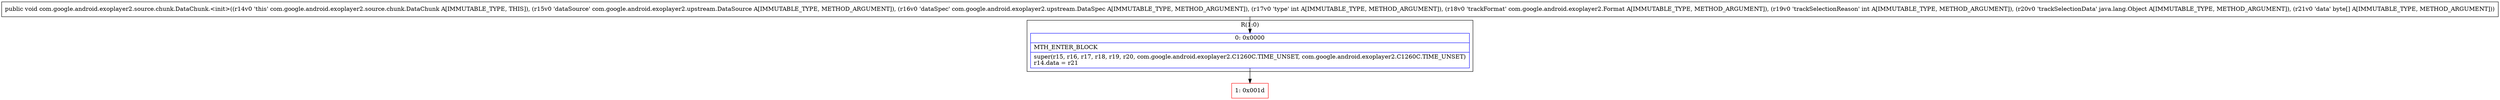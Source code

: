 digraph "CFG forcom.google.android.exoplayer2.source.chunk.DataChunk.\<init\>(Lcom\/google\/android\/exoplayer2\/upstream\/DataSource;Lcom\/google\/android\/exoplayer2\/upstream\/DataSpec;ILcom\/google\/android\/exoplayer2\/Format;ILjava\/lang\/Object;[B)V" {
subgraph cluster_Region_1968525656 {
label = "R(1:0)";
node [shape=record,color=blue];
Node_0 [shape=record,label="{0\:\ 0x0000|MTH_ENTER_BLOCK\l|super(r15, r16, r17, r18, r19, r20, com.google.android.exoplayer2.C1260C.TIME_UNSET, com.google.android.exoplayer2.C1260C.TIME_UNSET)\lr14.data = r21\l}"];
}
Node_1 [shape=record,color=red,label="{1\:\ 0x001d}"];
MethodNode[shape=record,label="{public void com.google.android.exoplayer2.source.chunk.DataChunk.\<init\>((r14v0 'this' com.google.android.exoplayer2.source.chunk.DataChunk A[IMMUTABLE_TYPE, THIS]), (r15v0 'dataSource' com.google.android.exoplayer2.upstream.DataSource A[IMMUTABLE_TYPE, METHOD_ARGUMENT]), (r16v0 'dataSpec' com.google.android.exoplayer2.upstream.DataSpec A[IMMUTABLE_TYPE, METHOD_ARGUMENT]), (r17v0 'type' int A[IMMUTABLE_TYPE, METHOD_ARGUMENT]), (r18v0 'trackFormat' com.google.android.exoplayer2.Format A[IMMUTABLE_TYPE, METHOD_ARGUMENT]), (r19v0 'trackSelectionReason' int A[IMMUTABLE_TYPE, METHOD_ARGUMENT]), (r20v0 'trackSelectionData' java.lang.Object A[IMMUTABLE_TYPE, METHOD_ARGUMENT]), (r21v0 'data' byte[] A[IMMUTABLE_TYPE, METHOD_ARGUMENT])) }"];
MethodNode -> Node_0;
Node_0 -> Node_1;
}

